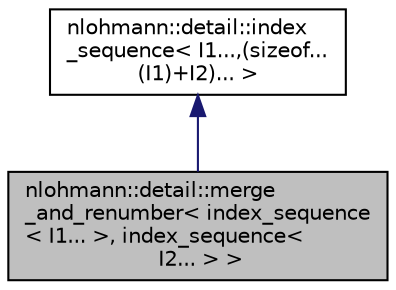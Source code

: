 digraph "nlohmann::detail::merge_and_renumber&lt; index_sequence&lt; I1... &gt;, index_sequence&lt; I2... &gt; &gt;"
{
 // LATEX_PDF_SIZE
  edge [fontname="Helvetica",fontsize="10",labelfontname="Helvetica",labelfontsize="10"];
  node [fontname="Helvetica",fontsize="10",shape=record];
  Node1 [label="nlohmann::detail::merge\l_and_renumber\< index_sequence\l\< I1... \>, index_sequence\<\l I2... \> \>",height=0.2,width=0.4,color="black", fillcolor="grey75", style="filled", fontcolor="black",tooltip=" "];
  Node2 -> Node1 [dir="back",color="midnightblue",fontsize="10",style="solid"];
  Node2 [label="nlohmann::detail::index\l_sequence\< I1...,(sizeof...\l(I1)+I2)... \>",height=0.2,width=0.4,color="black", fillcolor="white", style="filled",URL="$structnlohmann_1_1detail_1_1index__sequence.html",tooltip=" "];
}
